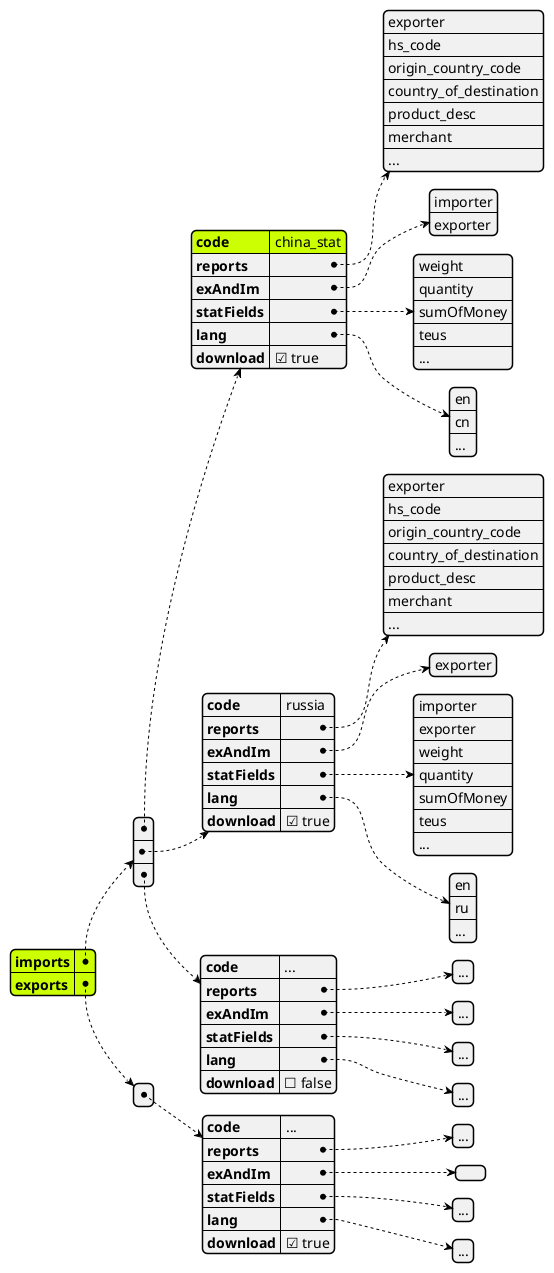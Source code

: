@startjson
' <style>
' jsonDiagram {
'   node {
'     BackGroundColor Khaki
'     LineColor lightblue
'     FontName Helvetica
'     FontColor red
'     FontSize 18
'     FontStyle bold
'     RoundCorner 0
'     LineThickness 2
'     LineStyle 10;5
'     separator {
'       LineThickness 0.5
'       LineColor black
'       LineStyle 1;5
'     }
'   }
'   arrow {
'     BackGroundColor lightblue
'     LineColor green
'     LineThickness 2
'     LineStyle 2;5
'   }
'   highlight {
'     BackGroundColor red
'     FontColor white
'     FontStyle italic
'   }
' }
' </style>
#highlight "imports"
#highlight "imports" / "0" / "code" 
#highlight "exports"
' #highlight "address" / "city"
' #highlight "phoneNumbers" / "0" / "number"
{
	"imports": [{
			"code": "china_stat",
			"reports": [
				"exporter",
				"hs_code",
				"origin_country_code",
				"country_of_destination",
				"product_desc",
				"merchant",
				"..."
			],
			"exAndIm":[
				"importer",
				"exporter"
				],
			"statFields": [
				"weight",
				"quantity",
				"sumOfMoney",
				"teus",
				"..."
			],
			"lang": [
				"en",
				"cn",
				"..."
			],
			"download": true
		},
		{
			"code": "russia",
			"reports": [
				"exporter",
				"hs_code",
				"origin_country_code",
				"country_of_destination",
				"product_desc",
				"merchant",
				"..."
			],
			"exAndIm":[
				"exporter"
				],
			"statFields": [
				"importer",
				"exporter",
				"weight",
				"quantity",
				"sumOfMoney",
				"teus",
				"..."
			],
			"lang": [
				"en",
				"ru",
				"..."
			],
			"download": true

		},
		{
			"code": "...",
			"reports": ["..."],
			"exAndIm":["..."],
			"statFields": ["..."],
			"lang": ["..."],
			"download": false

		}
	],
	"exports": [{
		"code": "...",
		"reports": ["..."],
		"exAndIm":[],
		"statFields": ["..."],
		"lang": ["..."],
		"download": true
	}]
}
@endjson